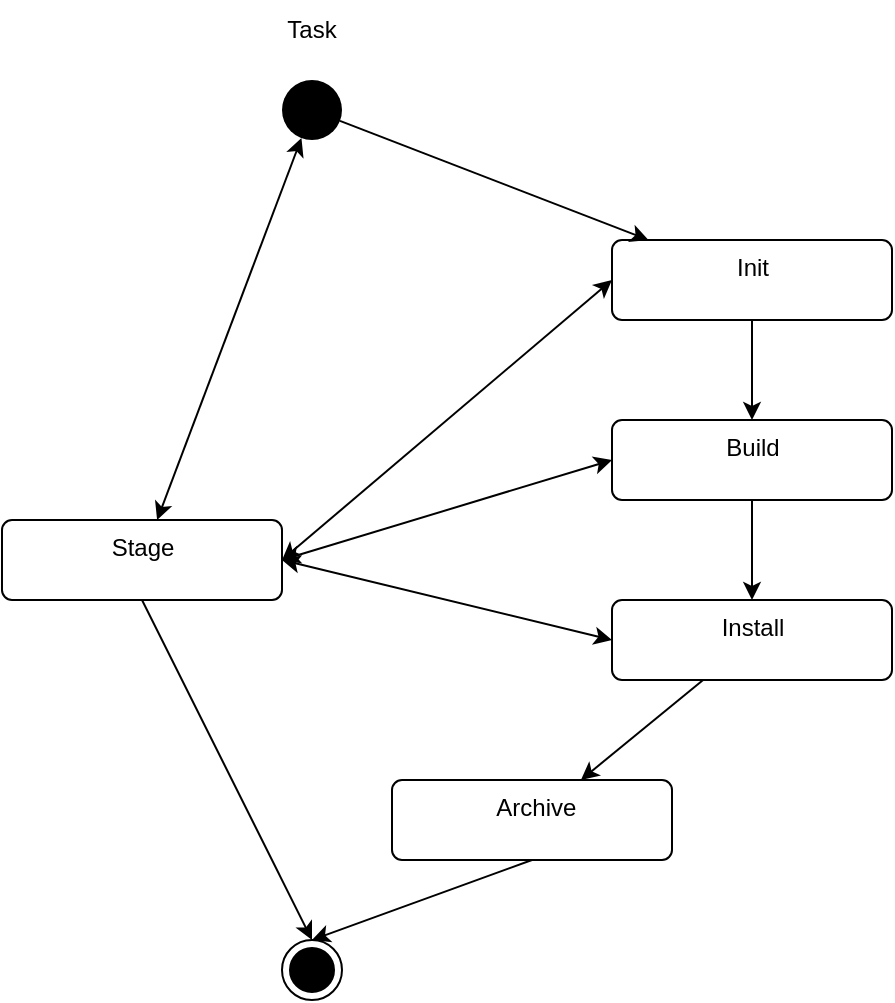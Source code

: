 <mxfile>
    <diagram id="wFR-NAwUmy0byuzr91eC" name="Task State">
        <mxGraphModel dx="884" dy="650" grid="1" gridSize="10" guides="1" tooltips="1" connect="1" arrows="1" fold="1" page="1" pageScale="1" pageWidth="827" pageHeight="1169" math="0" shadow="0">
            <root>
                <mxCell id="0"/>
                <mxCell id="1" parent="0"/>
                <mxCell id="7" value="" style="edgeStyle=none;html=1;" edge="1" parent="1" source="3" target="6">
                    <mxGeometry relative="1" as="geometry"/>
                </mxCell>
                <mxCell id="15" style="edgeStyle=none;html=1;startArrow=classic;startFill=1;entryX=1;entryY=0.5;entryDx=0;entryDy=0;exitX=0;exitY=0.5;exitDx=0;exitDy=0;" edge="1" parent="1" source="3" target="12">
                    <mxGeometry relative="1" as="geometry">
                        <mxPoint x="280" y="470" as="targetPoint"/>
                    </mxGeometry>
                </mxCell>
                <mxCell id="3" value="Init" style="html=1;align=center;verticalAlign=top;rounded=1;absoluteArcSize=1;arcSize=10;dashed=0;" vertex="1" parent="1">
                    <mxGeometry x="430" y="200" width="140" height="40" as="geometry"/>
                </mxCell>
                <mxCell id="5" style="edgeStyle=none;html=1;" edge="1" parent="1" source="4" target="3">
                    <mxGeometry relative="1" as="geometry"/>
                </mxCell>
                <mxCell id="19" style="edgeStyle=none;html=1;startArrow=classic;startFill=1;" edge="1" parent="1" source="4" target="12">
                    <mxGeometry relative="1" as="geometry"/>
                </mxCell>
                <mxCell id="4" value="" style="ellipse;fillColor=#000000;strokeColor=none;" vertex="1" parent="1">
                    <mxGeometry x="265" y="120" width="30" height="30" as="geometry"/>
                </mxCell>
                <mxCell id="9" value="" style="edgeStyle=none;html=1;" edge="1" parent="1" source="6" target="8">
                    <mxGeometry relative="1" as="geometry"/>
                </mxCell>
                <mxCell id="14" style="edgeStyle=none;html=1;exitX=0;exitY=0.5;exitDx=0;exitDy=0;startArrow=classic;startFill=1;entryX=1;entryY=0.5;entryDx=0;entryDy=0;" edge="1" parent="1" source="6" target="12">
                    <mxGeometry relative="1" as="geometry">
                        <mxPoint x="280" y="470" as="targetPoint"/>
                    </mxGeometry>
                </mxCell>
                <mxCell id="6" value="Build" style="html=1;align=center;verticalAlign=top;rounded=1;absoluteArcSize=1;arcSize=10;dashed=0;" vertex="1" parent="1">
                    <mxGeometry x="430" y="290" width="140" height="40" as="geometry"/>
                </mxCell>
                <mxCell id="11" value="" style="edgeStyle=none;html=1;" edge="1" parent="1" source="8" target="10">
                    <mxGeometry relative="1" as="geometry"/>
                </mxCell>
                <mxCell id="13" style="edgeStyle=none;html=1;exitX=0;exitY=0.5;exitDx=0;exitDy=0;entryX=1;entryY=0.5;entryDx=0;entryDy=0;startArrow=classic;startFill=1;" edge="1" parent="1" source="8" target="12">
                    <mxGeometry relative="1" as="geometry"/>
                </mxCell>
                <mxCell id="8" value="Install" style="html=1;align=center;verticalAlign=top;rounded=1;absoluteArcSize=1;arcSize=10;dashed=0;" vertex="1" parent="1">
                    <mxGeometry x="430" y="380" width="140" height="40" as="geometry"/>
                </mxCell>
                <mxCell id="18" style="edgeStyle=none;html=1;exitX=0.5;exitY=1;exitDx=0;exitDy=0;entryX=0.5;entryY=0;entryDx=0;entryDy=0;" edge="1" parent="1" source="10" target="16">
                    <mxGeometry relative="1" as="geometry"/>
                </mxCell>
                <mxCell id="10" value="&amp;nbsp;Archive" style="html=1;align=center;verticalAlign=top;rounded=1;absoluteArcSize=1;arcSize=10;dashed=0;" vertex="1" parent="1">
                    <mxGeometry x="320" y="470" width="140" height="40" as="geometry"/>
                </mxCell>
                <mxCell id="17" style="edgeStyle=none;html=1;exitX=0.5;exitY=1;exitDx=0;exitDy=0;entryX=0.5;entryY=0;entryDx=0;entryDy=0;" edge="1" parent="1" source="12" target="16">
                    <mxGeometry relative="1" as="geometry"/>
                </mxCell>
                <mxCell id="12" value="Stage" style="html=1;align=center;verticalAlign=top;rounded=1;absoluteArcSize=1;arcSize=10;dashed=0;" vertex="1" parent="1">
                    <mxGeometry x="125" y="340" width="140" height="40" as="geometry"/>
                </mxCell>
                <mxCell id="16" value="" style="ellipse;html=1;shape=endState;fillColor=#000000;strokeColor=#000000;" vertex="1" parent="1">
                    <mxGeometry x="265" y="550" width="30" height="30" as="geometry"/>
                </mxCell>
                <mxCell id="21" value="Task" style="text;html=1;strokeColor=none;fillColor=none;align=center;verticalAlign=middle;whiteSpace=wrap;rounded=0;" vertex="1" parent="1">
                    <mxGeometry x="250" y="80" width="60" height="30" as="geometry"/>
                </mxCell>
            </root>
        </mxGraphModel>
    </diagram>
    <diagram id="6rhMdn7KMMTPlAJ6V_pD" name="Flow">
        <mxGraphModel dx="1020" dy="650" grid="1" gridSize="10" guides="1" tooltips="1" connect="1" arrows="1" fold="1" page="1" pageScale="1" pageWidth="827" pageHeight="1169" math="0" shadow="0">
            <root>
                <mxCell id="xHJaWffTvfPgoGIVgb-0-0"/>
                <mxCell id="xHJaWffTvfPgoGIVgb-0-1" parent="xHJaWffTvfPgoGIVgb-0-0"/>
                <mxCell id="xHJaWffTvfPgoGIVgb-0-26" value="" style="edgeStyle=none;html=1;startArrow=classic;startFill=1;" edge="1" parent="xHJaWffTvfPgoGIVgb-0-1" source="xHJaWffTvfPgoGIVgb-0-2" target="xHJaWffTvfPgoGIVgb-0-10">
                    <mxGeometry relative="1" as="geometry"/>
                </mxCell>
                <mxCell id="xHJaWffTvfPgoGIVgb-0-2" value="" style="ellipse;fillColor=#000000;strokeColor=none;" vertex="1" parent="xHJaWffTvfPgoGIVgb-0-1">
                    <mxGeometry x="135" y="80" width="30" height="30" as="geometry"/>
                </mxCell>
                <mxCell id="xHJaWffTvfPgoGIVgb-0-22" style="edgeStyle=none;html=1;exitX=0.5;exitY=1;exitDx=0;exitDy=0;startArrow=classic;startFill=1;" edge="1" parent="xHJaWffTvfPgoGIVgb-0-1" source="xHJaWffTvfPgoGIVgb-0-10" target="xHJaWffTvfPgoGIVgb-0-13">
                    <mxGeometry relative="1" as="geometry"/>
                </mxCell>
                <mxCell id="xHJaWffTvfPgoGIVgb-0-10" value="Read Config" style="html=1;align=center;verticalAlign=top;rounded=1;absoluteArcSize=1;arcSize=10;dashed=0;" vertex="1" parent="xHJaWffTvfPgoGIVgb-0-1">
                    <mxGeometry x="80" y="160" width="140" height="40" as="geometry"/>
                </mxCell>
                <mxCell id="xHJaWffTvfPgoGIVgb-0-21" style="edgeStyle=none;html=1;exitX=0.5;exitY=1;exitDx=0;exitDy=0;startArrow=classic;startFill=1;" edge="1" parent="xHJaWffTvfPgoGIVgb-0-1" source="xHJaWffTvfPgoGIVgb-0-13" target="xHJaWffTvfPgoGIVgb-0-15">
                    <mxGeometry relative="1" as="geometry"/>
                </mxCell>
                <mxCell id="xHJaWffTvfPgoGIVgb-0-13" value="Sync Depends" style="html=1;align=center;verticalAlign=top;rounded=1;absoluteArcSize=1;arcSize=10;dashed=0;" vertex="1" parent="xHJaWffTvfPgoGIVgb-0-1">
                    <mxGeometry x="80" y="250" width="140" height="40" as="geometry"/>
                </mxCell>
                <mxCell id="xHJaWffTvfPgoGIVgb-0-19" style="edgeStyle=none;html=1;exitX=0.5;exitY=1;exitDx=0;exitDy=0;entryX=0.5;entryY=0;entryDx=0;entryDy=0;startArrow=classic;startFill=1;" edge="1" parent="xHJaWffTvfPgoGIVgb-0-1" source="xHJaWffTvfPgoGIVgb-0-14" target="xHJaWffTvfPgoGIVgb-0-16">
                    <mxGeometry relative="1" as="geometry"/>
                </mxCell>
                <mxCell id="xHJaWffTvfPgoGIVgb-0-29" style="edgeStyle=none;html=1;entryX=0;entryY=0.5;entryDx=0;entryDy=0;startArrow=none;startFill=0;exitX=1;exitY=0.5;exitDx=0;exitDy=0;" edge="1" parent="xHJaWffTvfPgoGIVgb-0-1" source="xHJaWffTvfPgoGIVgb-0-14" target="xHJaWffTvfPgoGIVgb-0-28">
                    <mxGeometry relative="1" as="geometry"/>
                </mxCell>
                <mxCell id="xHJaWffTvfPgoGIVgb-0-14" value="Assemble Build Env" style="html=1;align=center;verticalAlign=top;rounded=1;absoluteArcSize=1;arcSize=10;dashed=0;" vertex="1" parent="xHJaWffTvfPgoGIVgb-0-1">
                    <mxGeometry x="80" y="430" width="140" height="40" as="geometry"/>
                </mxCell>
                <mxCell id="xHJaWffTvfPgoGIVgb-0-20" style="edgeStyle=none;html=1;exitX=0.5;exitY=1;exitDx=0;exitDy=0;entryX=0.5;entryY=0;entryDx=0;entryDy=0;startArrow=classic;startFill=1;" edge="1" parent="xHJaWffTvfPgoGIVgb-0-1" source="xHJaWffTvfPgoGIVgb-0-15" target="xHJaWffTvfPgoGIVgb-0-14">
                    <mxGeometry relative="1" as="geometry"/>
                </mxCell>
                <mxCell id="xHJaWffTvfPgoGIVgb-0-15" value="Sync Source" style="html=1;align=center;verticalAlign=top;rounded=1;absoluteArcSize=1;arcSize=10;dashed=0;fillColor=#f8cecc;strokeColor=#b85450;" vertex="1" parent="xHJaWffTvfPgoGIVgb-0-1">
                    <mxGeometry x="80" y="340" width="140" height="40" as="geometry"/>
                </mxCell>
                <mxCell id="xHJaWffTvfPgoGIVgb-0-18" value="" style="edgeStyle=none;html=1;startArrow=classic;startFill=1;" edge="1" parent="xHJaWffTvfPgoGIVgb-0-1" source="xHJaWffTvfPgoGIVgb-0-16" target="xHJaWffTvfPgoGIVgb-0-17">
                    <mxGeometry relative="1" as="geometry"/>
                </mxCell>
                <mxCell id="xHJaWffTvfPgoGIVgb-0-16" value="Builder" style="html=1;align=center;verticalAlign=top;rounded=1;absoluteArcSize=1;arcSize=10;dashed=0;" vertex="1" parent="xHJaWffTvfPgoGIVgb-0-1">
                    <mxGeometry x="80" y="520" width="140" height="40" as="geometry"/>
                </mxCell>
                <mxCell id="xHJaWffTvfPgoGIVgb-0-25" value="" style="edgeStyle=none;html=1;startArrow=classic;startFill=1;" edge="1" parent="xHJaWffTvfPgoGIVgb-0-1" source="xHJaWffTvfPgoGIVgb-0-17" target="xHJaWffTvfPgoGIVgb-0-24">
                    <mxGeometry relative="1" as="geometry"/>
                </mxCell>
                <mxCell id="xHJaWffTvfPgoGIVgb-0-17" value="Push to cache" style="html=1;align=center;verticalAlign=top;rounded=1;absoluteArcSize=1;arcSize=10;dashed=0;" vertex="1" parent="xHJaWffTvfPgoGIVgb-0-1">
                    <mxGeometry x="320" y="520" width="140" height="40" as="geometry"/>
                </mxCell>
                <mxCell id="xHJaWffTvfPgoGIVgb-0-38" value="" style="edgeStyle=none;html=1;startArrow=none;startFill=0;" edge="1" parent="xHJaWffTvfPgoGIVgb-0-1" source="xHJaWffTvfPgoGIVgb-0-24" target="xHJaWffTvfPgoGIVgb-0-37">
                    <mxGeometry relative="1" as="geometry"/>
                </mxCell>
                <mxCell id="xHJaWffTvfPgoGIVgb-0-24" value="Push to repo" style="html=1;align=center;verticalAlign=top;rounded=1;absoluteArcSize=1;arcSize=10;dashed=0;" vertex="1" parent="xHJaWffTvfPgoGIVgb-0-1">
                    <mxGeometry x="320" y="600" width="140" height="40" as="geometry"/>
                </mxCell>
                <mxCell id="xHJaWffTvfPgoGIVgb-0-31" value="" style="edgeStyle=none;html=1;startArrow=none;startFill=0;entryX=0.5;entryY=0;entryDx=0;entryDy=0;" edge="1" parent="xHJaWffTvfPgoGIVgb-0-1" source="xHJaWffTvfPgoGIVgb-0-28" target="xHJaWffTvfPgoGIVgb-0-32">
                    <mxGeometry relative="1" as="geometry">
                        <mxPoint x="395" y="195" as="targetPoint"/>
                    </mxGeometry>
                </mxCell>
                <mxCell id="xHJaWffTvfPgoGIVgb-0-28" value="" style="ellipse;fillColor=#000000;strokeColor=none;" vertex="1" parent="xHJaWffTvfPgoGIVgb-0-1">
                    <mxGeometry x="300" y="150" width="30" height="30" as="geometry"/>
                </mxCell>
                <mxCell id="xHJaWffTvfPgoGIVgb-0-34" value="" style="edgeStyle=none;html=1;startArrow=none;startFill=0;" edge="1" parent="xHJaWffTvfPgoGIVgb-0-1" source="xHJaWffTvfPgoGIVgb-0-32" target="xHJaWffTvfPgoGIVgb-0-33">
                    <mxGeometry relative="1" as="geometry"/>
                </mxCell>
                <mxCell id="xHJaWffTvfPgoGIVgb-0-32" value="overlayfs base" style="html=1;align=center;verticalAlign=top;rounded=1;absoluteArcSize=1;arcSize=10;dashed=0;" vertex="1" parent="xHJaWffTvfPgoGIVgb-0-1">
                    <mxGeometry x="360" y="200" width="140" height="40" as="geometry"/>
                </mxCell>
                <mxCell id="xHJaWffTvfPgoGIVgb-0-36" value="" style="edgeStyle=none;html=1;startArrow=none;startFill=0;" edge="1" parent="xHJaWffTvfPgoGIVgb-0-1" source="xHJaWffTvfPgoGIVgb-0-33" target="xHJaWffTvfPgoGIVgb-0-35">
                    <mxGeometry relative="1" as="geometry"/>
                </mxCell>
                <mxCell id="xHJaWffTvfPgoGIVgb-0-33" value="overlayfs runtime" style="html=1;align=center;verticalAlign=top;rounded=1;absoluteArcSize=1;arcSize=10;dashed=0;" vertex="1" parent="xHJaWffTvfPgoGIVgb-0-1">
                    <mxGeometry x="360" y="280" width="140" height="40" as="geometry"/>
                </mxCell>
                <mxCell id="xHJaWffTvfPgoGIVgb-0-41" style="edgeStyle=none;html=1;exitX=0.5;exitY=1;exitDx=0;exitDy=0;entryX=1;entryY=0.5;entryDx=0;entryDy=0;startArrow=none;startFill=0;" edge="1" parent="xHJaWffTvfPgoGIVgb-0-1" source="xHJaWffTvfPgoGIVgb-0-35" target="xHJaWffTvfPgoGIVgb-0-39">
                    <mxGeometry relative="1" as="geometry"/>
                </mxCell>
                <mxCell id="xHJaWffTvfPgoGIVgb-0-35" value="overlayfs app" style="html=1;align=center;verticalAlign=top;rounded=1;absoluteArcSize=1;arcSize=10;dashed=0;" vertex="1" parent="xHJaWffTvfPgoGIVgb-0-1">
                    <mxGeometry x="360" y="360" width="140" height="40" as="geometry"/>
                </mxCell>
                <mxCell id="xHJaWffTvfPgoGIVgb-0-37" value="" style="ellipse;html=1;shape=endState;fillColor=#000000;strokeColor=#000000;" vertex="1" parent="xHJaWffTvfPgoGIVgb-0-1">
                    <mxGeometry x="375" y="670" width="30" height="30" as="geometry"/>
                </mxCell>
                <mxCell id="xHJaWffTvfPgoGIVgb-0-40" value="" style="edgeStyle=none;html=1;startArrow=none;startFill=0;" edge="1" parent="xHJaWffTvfPgoGIVgb-0-1" source="xHJaWffTvfPgoGIVgb-0-39" target="xHJaWffTvfPgoGIVgb-0-14">
                    <mxGeometry relative="1" as="geometry"/>
                </mxCell>
                <mxCell id="xHJaWffTvfPgoGIVgb-0-39" value="" style="ellipse;html=1;shape=endState;fillColor=#000000;strokeColor=#000000;" vertex="1" parent="xHJaWffTvfPgoGIVgb-0-1">
                    <mxGeometry x="300" y="435" width="30" height="30" as="geometry"/>
                </mxCell>
            </root>
        </mxGraphModel>
    </diagram>
</mxfile>